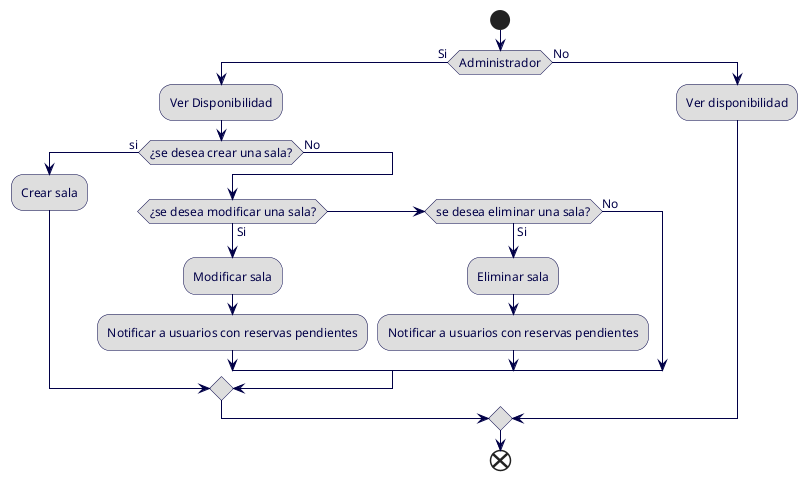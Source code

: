' Los usuarios con rol de administrador podran gestionar las salas (CRUD), 
' en caso de alguna modificacion/eliminacion, se debera 
' informar por correo a los usuarios con reservas pendientes a esa sala.

@startuml req5

skinparam {
    ArrowColor 010047
    BorderColor 010047
    ActivityBackgroundColor dedede
    ActivityBorderColor 010047
    ActivityFontColor 010047
    ActivityFontSize 12
    ArrowFontColor 010047
    ArrowFontSize 12
}

Start

if (Administrador) then (Si)
    :Ver Disponibilidad;
    if (¿se desea crear una sala?) then (si)
        :Crear sala;
    else (No)
      if (¿se desea modificar una sala?) then (Si)
          :Modificar sala;
          :Notificar a usuarios con reservas pendientes;
      else if (se desea eliminar una sala?) then (Si)
          :Eliminar sala;
          :Notificar a usuarios con reservas pendientes;
      else (No)
      endif
    endif
else (No)
    :Ver disponibilidad;
endif

End

@enduml